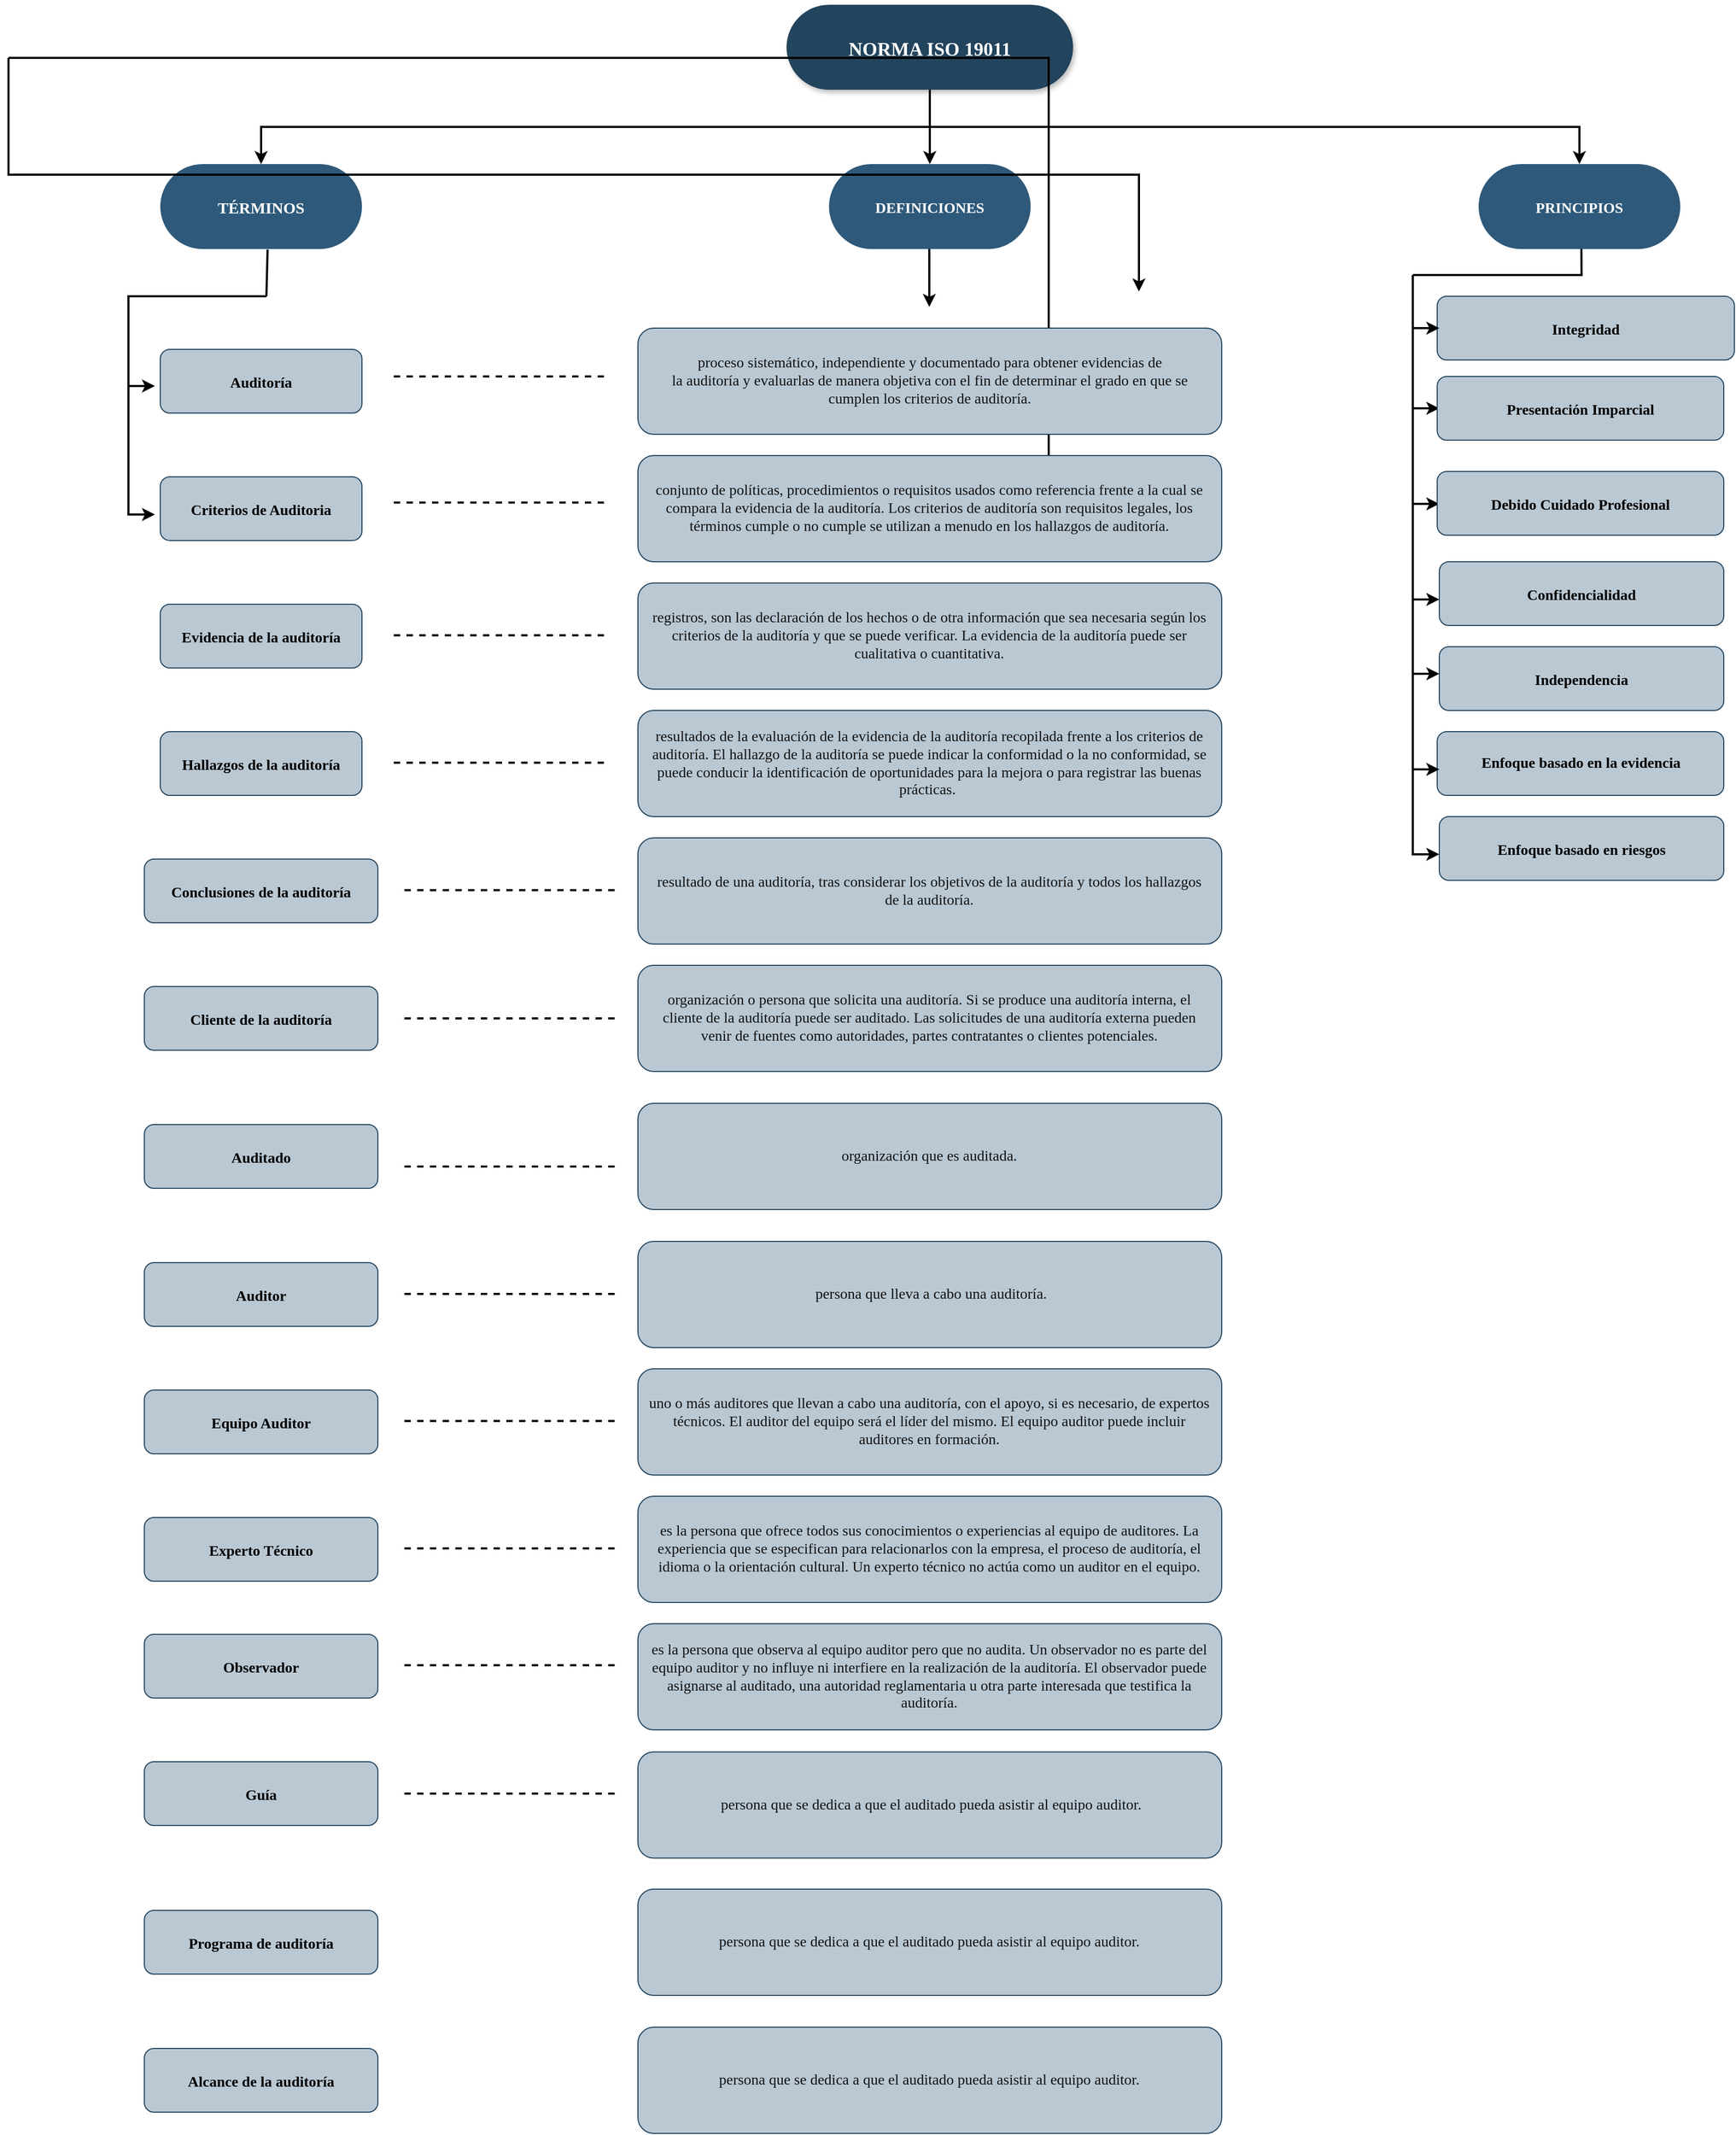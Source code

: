 <mxfile version="14.6.0" type="github">
  <diagram name="Page-1" id="2c0d36ab-eaac-3732-788b-9136903baeff">
    <mxGraphModel dx="2037" dy="1868" grid="1" gridSize="10" guides="1" tooltips="1" connect="1" arrows="1" fold="1" page="1" pageScale="1.5" pageWidth="1169" pageHeight="827" background="#ffffff" math="0" shadow="0">
      <root>
        <mxCell id="0" />
        <mxCell id="1" parent="0" />
        <mxCell id="2" value="NORMA ISO 19011" style="rounded=1;fillColor=#23445D;strokeColor=none;fontColor=#FFFFFF;fontStyle=1;fontFamily=Tahoma;fontSize=18;arcSize=50;shadow=1;sketch=0;glass=0;" parent="1" vertex="1">
          <mxGeometry x="710" y="185.5" width="270" height="80" as="geometry" />
        </mxCell>
        <mxCell id="4" value="PRINCIPIOS" style="rounded=1;gradientColor=none;strokeColor=none;fontColor=#FFFFFF;fontStyle=1;fontFamily=Tahoma;fontSize=14;arcSize=50;fillColor=#2E597A;" parent="1" vertex="1">
          <mxGeometry x="1362.0" y="335.5" width="190" height="80" as="geometry" />
        </mxCell>
        <mxCell id="9" value="" style="edgeStyle=elbowEdgeStyle;elbow=vertical;strokeWidth=2;rounded=0" parent="1" source="2" target="4" edge="1">
          <mxGeometry x="337" y="215.5" width="100" height="100" as="geometry">
            <mxPoint x="337" y="315.5" as="sourcePoint" />
            <mxPoint x="437" y="215.5" as="targetPoint" />
          </mxGeometry>
        </mxCell>
        <mxCell id="12" value="DEFINICIONES" style="rounded=1;gradientColor=none;strokeColor=none;fontColor=#FFFFFF;fontStyle=1;fontFamily=Tahoma;fontSize=14;arcSize=50;shadow=0;fillColor=#2E597A;" parent="1" vertex="1">
          <mxGeometry x="750.0" y="335.5" width="190" height="80" as="geometry" />
        </mxCell>
        <mxCell id="13" value="TÉRMINOS" style="rounded=1;gradientColor=none;strokeColor=none;fontColor=#FFFFFF;fontStyle=1;fontFamily=Tahoma;fontSize=15;arcSize=50;fillColor=#2E597A;" parent="1" vertex="1">
          <mxGeometry x="120" y="335.5" width="190" height="80" as="geometry" />
        </mxCell>
        <mxCell id="48" value="Integridad" style="rounded=1;strokeColor=#23445d;fontStyle=1;fontFamily=Tahoma;fontSize=14;fillColor=#bac8d3;" parent="1" vertex="1">
          <mxGeometry x="1323" y="460" width="280" height="60" as="geometry" />
        </mxCell>
        <mxCell id="59" value="" style="edgeStyle=elbowEdgeStyle;elbow=vertical;strokeWidth=2;rounded=0" parent="1" source="2" target="12" edge="1">
          <mxGeometry x="347" y="225.5" width="100" height="100" as="geometry">
            <mxPoint x="862.0" y="275.5" as="sourcePoint" />
            <mxPoint x="1467.0" y="345.5" as="targetPoint" />
          </mxGeometry>
        </mxCell>
        <mxCell id="61" value="" style="edgeStyle=elbowEdgeStyle;elbow=vertical;strokeWidth=2;rounded=0" parent="1" source="2" target="13" edge="1">
          <mxGeometry x="-23" y="135.5" width="100" height="100" as="geometry">
            <mxPoint x="-23" y="235.5" as="sourcePoint" />
            <mxPoint x="77" y="135.5" as="targetPoint" />
          </mxGeometry>
        </mxCell>
        <mxCell id="82" value="" style="edgeStyle=elbowEdgeStyle;elbow=horizontal;strokeWidth=2;rounded=0" parent="1" source="41" edge="1">
          <mxGeometry x="-23" y="135.5" width="100" height="100" as="geometry">
            <mxPoint x="-23" y="235.5" as="sourcePoint" />
            <mxPoint x="977" y="575.5" as="targetPoint" />
            <Array as="points">
              <mxPoint x="957" y="535.5" />
            </Array>
          </mxGeometry>
        </mxCell>
        <mxCell id="83" value="" style="edgeStyle=elbowEdgeStyle;elbow=horizontal;strokeWidth=2;rounded=0" parent="1" source="41" edge="1">
          <mxGeometry x="-23" y="135.5" width="100" height="100" as="geometry">
            <mxPoint x="-23" y="235.5" as="sourcePoint" />
            <mxPoint x="977" y="665.5" as="targetPoint" />
            <Array as="points">
              <mxPoint x="957" y="585.5" />
            </Array>
          </mxGeometry>
        </mxCell>
        <mxCell id="87" value="" style="edgeStyle=elbowEdgeStyle;elbow=horizontal;strokeWidth=2;rounded=0" parent="1" source="48" edge="1">
          <mxGeometry x="-90" y="125.5" width="100" height="100" as="geometry">
            <mxPoint x="-90" y="225.5" as="sourcePoint" />
            <mxPoint x="1325" y="565.5" as="targetPoint" />
            <Array as="points">
              <mxPoint x="1300" y="525.5" />
            </Array>
          </mxGeometry>
        </mxCell>
        <mxCell id="88" value="" style="edgeStyle=elbowEdgeStyle;elbow=horizontal;strokeWidth=2;rounded=0" parent="1" source="48" edge="1">
          <mxGeometry x="-90" y="125.5" width="100" height="100" as="geometry">
            <mxPoint x="-90" y="225.5" as="sourcePoint" />
            <mxPoint x="1325" y="655.5" as="targetPoint" />
            <Array as="points">
              <mxPoint x="1300" y="585.5" />
            </Array>
          </mxGeometry>
        </mxCell>
        <mxCell id="89" value="" style="edgeStyle=elbowEdgeStyle;elbow=horizontal;strokeWidth=2;rounded=0" parent="1" source="48" edge="1">
          <mxGeometry x="-90" y="125.5" width="100" height="100" as="geometry">
            <mxPoint x="-90" y="225.5" as="sourcePoint" />
            <mxPoint x="1325" y="745.5" as="targetPoint" />
            <Array as="points">
              <mxPoint x="1300" y="615.5" />
            </Array>
          </mxGeometry>
        </mxCell>
        <mxCell id="103" value="" style="edgeStyle=elbowEdgeStyle;elbow=vertical;strokeWidth=2;rounded=0" parent="1" source="10" edge="1">
          <mxGeometry x="-23" y="135.5" width="100" height="100" as="geometry">
            <mxPoint x="-23" y="235.5" as="sourcePoint" />
            <mxPoint x="1042" y="455.5" as="targetPoint" />
          </mxGeometry>
        </mxCell>
        <mxCell id="daP6FJy6vD_I7f9EfKvS-136" value="Presentación Imparcial" style="rounded=1;strokeColor=#23445d;fontStyle=1;fontFamily=Tahoma;fontSize=14;fillColor=#bac8d3;" vertex="1" parent="1">
          <mxGeometry x="1323" y="535.5" width="270" height="60" as="geometry" />
        </mxCell>
        <mxCell id="daP6FJy6vD_I7f9EfKvS-137" value="Debido Cuidado Profesional" style="rounded=1;strokeColor=#23445d;fontStyle=1;fontFamily=Tahoma;fontSize=14;fillColor=#bac8d3;" vertex="1" parent="1">
          <mxGeometry x="1323" y="625" width="270" height="60" as="geometry" />
        </mxCell>
        <mxCell id="daP6FJy6vD_I7f9EfKvS-141" value="Confidencialidad" style="rounded=1;strokeColor=#23445d;fontStyle=1;fontFamily=Tahoma;fontSize=14;fillColor=#bac8d3;" vertex="1" parent="1">
          <mxGeometry x="1325" y="710" width="268" height="60" as="geometry" />
        </mxCell>
        <mxCell id="daP6FJy6vD_I7f9EfKvS-142" value="Independencia" style="rounded=1;strokeColor=#23445d;fontStyle=1;fontFamily=Tahoma;fontSize=14;fillColor=#bac8d3;" vertex="1" parent="1">
          <mxGeometry x="1325" y="790" width="268" height="60" as="geometry" />
        </mxCell>
        <mxCell id="daP6FJy6vD_I7f9EfKvS-143" value="Enfoque basado en la evidencia" style="rounded=1;strokeColor=#23445d;fontStyle=1;fontFamily=Tahoma;fontSize=14;fillColor=#bac8d3;labelBackgroundColor=none;labelBorderColor=none;html=1;" vertex="1" parent="1">
          <mxGeometry x="1323" y="870" width="270" height="60" as="geometry" />
        </mxCell>
        <mxCell id="daP6FJy6vD_I7f9EfKvS-144" value="Enfoque basado en riesgos" style="rounded=1;strokeColor=#23445d;fontStyle=1;fontFamily=Tahoma;fontSize=14;fillColor=#bac8d3;" vertex="1" parent="1">
          <mxGeometry x="1325" y="950" width="268" height="60" as="geometry" />
        </mxCell>
        <mxCell id="daP6FJy6vD_I7f9EfKvS-145" value="" style="edgeStyle=elbowEdgeStyle;elbow=horizontal;strokeWidth=2;rounded=0" edge="1" parent="1">
          <mxGeometry x="-90" y="365.5" width="100" height="100" as="geometry">
            <mxPoint x="1300" y="740" as="sourcePoint" />
            <mxPoint x="1325" y="985.5" as="targetPoint" />
            <Array as="points">
              <mxPoint x="1300" y="855.5" />
            </Array>
          </mxGeometry>
        </mxCell>
        <mxCell id="daP6FJy6vD_I7f9EfKvS-146" value="" style="edgeStyle=elbowEdgeStyle;elbow=horizontal;strokeWidth=2;rounded=0" edge="1" parent="1">
          <mxGeometry x="-90" y="285.5" width="100" height="100" as="geometry">
            <mxPoint x="1300" y="660" as="sourcePoint" />
            <mxPoint x="1325" y="905.5" as="targetPoint" />
            <Array as="points">
              <mxPoint x="1300" y="775.5" />
            </Array>
          </mxGeometry>
        </mxCell>
        <mxCell id="daP6FJy6vD_I7f9EfKvS-147" value="" style="edgeStyle=elbowEdgeStyle;elbow=horizontal;strokeWidth=2;rounded=0" edge="1" parent="1">
          <mxGeometry x="-90" y="195.5" width="100" height="100" as="geometry">
            <mxPoint x="1300" y="570" as="sourcePoint" />
            <mxPoint x="1325" y="815.5" as="targetPoint" />
            <Array as="points">
              <mxPoint x="1300" y="685.5" />
            </Array>
          </mxGeometry>
        </mxCell>
        <mxCell id="daP6FJy6vD_I7f9EfKvS-149" value="Auditoría" style="rounded=1;strokeColor=#23445d;fontStyle=1;fontFamily=Tahoma;fontSize=14;fillColor=#bac8d3;" vertex="1" parent="1">
          <mxGeometry x="120" y="510" width="190" height="60" as="geometry" />
        </mxCell>
        <mxCell id="daP6FJy6vD_I7f9EfKvS-151" value="proceso sistemático, independiente y documentado para obtener evidencias de&#xa;la auditoría y evaluarlas de manera objetiva con el fin de determinar el grado en que se cumplen los criterios de auditoría." style="rounded=1;strokeColor=#23445d;fontStyle=0;fontFamily=Tahoma;fontSize=14;fillColor=#bac8d3;labelBackgroundColor=none;fontColor=#121212;whiteSpace=wrap;labelBorderColor=none;spacingTop=0;spacingBottom=0;spacingLeft=10;spacingRight=10;" vertex="1" parent="1">
          <mxGeometry x="570" y="490" width="550" height="100" as="geometry" />
        </mxCell>
        <mxCell id="daP6FJy6vD_I7f9EfKvS-155" value="" style="edgeStyle=elbowEdgeStyle;elbow=horizontal;strokeWidth=2;rounded=0" edge="1" parent="1">
          <mxGeometry x="-90" y="50" width="100" height="100" as="geometry">
            <mxPoint x="1300" y="530" as="sourcePoint" />
            <mxPoint x="1325" y="490" as="targetPoint" />
            <Array as="points">
              <mxPoint x="1300" y="450" />
            </Array>
          </mxGeometry>
        </mxCell>
        <mxCell id="daP6FJy6vD_I7f9EfKvS-158" value="" style="edgeStyle=elbowEdgeStyle;elbow=horizontal;strokeWidth=2;rounded=0;" edge="1" parent="1">
          <mxGeometry x="606.5" y="135.5" width="100" height="100" as="geometry">
            <mxPoint x="844.5" y="415.5" as="sourcePoint" />
            <mxPoint x="845" y="470" as="targetPoint" />
            <Array as="points">
              <mxPoint x="844.5" y="480" />
              <mxPoint x="859.5" y="480" />
              <mxPoint x="831.5" y="575.5" />
            </Array>
          </mxGeometry>
        </mxCell>
        <mxCell id="daP6FJy6vD_I7f9EfKvS-160" value="" style="endArrow=none;html=1;fontFamily=Tahoma;fontSize=65;fontColor=#121212;strokeWidth=2;" edge="1" parent="1">
          <mxGeometry width="50" height="50" relative="1" as="geometry">
            <mxPoint x="1300" y="490" as="sourcePoint" />
            <mxPoint x="1300" y="440" as="targetPoint" />
          </mxGeometry>
        </mxCell>
        <mxCell id="daP6FJy6vD_I7f9EfKvS-162" value="" style="endArrow=none;html=1;fontFamily=Tahoma;fontSize=65;fontColor=#121212;strokeWidth=2;" edge="1" parent="1">
          <mxGeometry width="50" height="50" relative="1" as="geometry">
            <mxPoint x="1300" y="440" as="sourcePoint" />
            <mxPoint x="1460" y="440" as="targetPoint" />
          </mxGeometry>
        </mxCell>
        <mxCell id="daP6FJy6vD_I7f9EfKvS-163" value="" style="endArrow=none;html=1;fontFamily=Tahoma;fontSize=65;fontColor=#121212;strokeWidth=2;" edge="1" parent="1">
          <mxGeometry width="50" height="50" relative="1" as="geometry">
            <mxPoint x="1458.83" y="415.5" as="sourcePoint" />
            <mxPoint x="1459" y="440" as="targetPoint" />
          </mxGeometry>
        </mxCell>
        <mxCell id="daP6FJy6vD_I7f9EfKvS-165" value="" style="endArrow=none;dashed=1;html=1;fontFamily=Tahoma;fontSize=65;fontColor=#121212;strokeWidth=2;" edge="1" parent="1">
          <mxGeometry width="50" height="50" relative="1" as="geometry">
            <mxPoint x="340" y="535.5" as="sourcePoint" />
            <mxPoint x="540" y="535.5" as="targetPoint" />
          </mxGeometry>
        </mxCell>
        <mxCell id="daP6FJy6vD_I7f9EfKvS-166" value="Criterios de Auditoria" style="rounded=1;strokeColor=#23445d;fontStyle=1;fontFamily=Tahoma;fontSize=14;fillColor=#bac8d3;" vertex="1" parent="1">
          <mxGeometry x="120" y="630" width="190" height="60" as="geometry" />
        </mxCell>
        <mxCell id="daP6FJy6vD_I7f9EfKvS-167" value="conjunto de políticas, procedimientos o requisitos usados como referencia frente a la cual se compara la evidencia de la auditoría. Los criterios de auditoría son requisitos legales, los términos cumple o no cumple se utilizan a menudo en los hallazgos de auditoría." style="rounded=1;strokeColor=#23445d;fontStyle=0;fontFamily=Tahoma;fontSize=14;fillColor=#bac8d3;labelBackgroundColor=none;fontColor=#121212;whiteSpace=wrap;labelBorderColor=none;spacingLeft=9;spacingRight=10;" vertex="1" parent="1">
          <mxGeometry x="570" y="610" width="550" height="100" as="geometry" />
        </mxCell>
        <mxCell id="daP6FJy6vD_I7f9EfKvS-168" value="" style="endArrow=none;dashed=1;html=1;fontFamily=Tahoma;fontSize=65;fontColor=#121212;strokeWidth=2;" edge="1" parent="1">
          <mxGeometry width="50" height="50" relative="1" as="geometry">
            <mxPoint x="340" y="654.29" as="sourcePoint" />
            <mxPoint x="540" y="654.29" as="targetPoint" />
          </mxGeometry>
        </mxCell>
        <mxCell id="daP6FJy6vD_I7f9EfKvS-169" value="Evidencia de la auditoría" style="rounded=1;strokeColor=#23445d;fontStyle=1;fontFamily=Tahoma;fontSize=14;fillColor=#bac8d3;" vertex="1" parent="1">
          <mxGeometry x="120" y="750" width="190" height="60" as="geometry" />
        </mxCell>
        <mxCell id="daP6FJy6vD_I7f9EfKvS-170" value="" style="endArrow=none;dashed=1;html=1;fontFamily=Tahoma;fontSize=65;fontColor=#121212;strokeWidth=2;" edge="1" parent="1">
          <mxGeometry width="50" height="50" relative="1" as="geometry">
            <mxPoint x="340" y="779.29" as="sourcePoint" />
            <mxPoint x="540" y="779.29" as="targetPoint" />
          </mxGeometry>
        </mxCell>
        <mxCell id="daP6FJy6vD_I7f9EfKvS-171" value="registros, son las declaración de los hechos o de otra información que sea necesaria según los criterios de la auditoría y que se puede verificar. La evidencia de la auditoría puede ser cualitativa o cuantitativa." style="rounded=1;strokeColor=#23445d;fontStyle=0;fontFamily=Tahoma;fontSize=14;fillColor=#bac8d3;labelBackgroundColor=none;fontColor=#121212;whiteSpace=wrap;labelBorderColor=none;spacingLeft=9;spacingRight=10;" vertex="1" parent="1">
          <mxGeometry x="570" y="730" width="550" height="100" as="geometry" />
        </mxCell>
        <mxCell id="daP6FJy6vD_I7f9EfKvS-173" value="" style="edgeStyle=elbowEdgeStyle;elbow=horizontal;strokeWidth=2;rounded=0" edge="1" parent="1">
          <mxGeometry x="-1300" y="104.5" width="100" height="100" as="geometry">
            <mxPoint x="90" y="584.5" as="sourcePoint" />
            <mxPoint x="115" y="544.5" as="targetPoint" />
            <Array as="points">
              <mxPoint x="90" y="504.5" />
            </Array>
          </mxGeometry>
        </mxCell>
        <mxCell id="daP6FJy6vD_I7f9EfKvS-174" value="" style="endArrow=none;html=1;fontFamily=Tahoma;fontSize=65;fontColor=#121212;strokeWidth=2;" edge="1" parent="1">
          <mxGeometry width="50" height="50" relative="1" as="geometry">
            <mxPoint x="90" y="544.5" as="sourcePoint" />
            <mxPoint x="90" y="490" as="targetPoint" />
          </mxGeometry>
        </mxCell>
        <mxCell id="daP6FJy6vD_I7f9EfKvS-175" value="" style="endArrow=none;html=1;fontFamily=Tahoma;fontSize=65;fontColor=#121212;strokeWidth=2;" edge="1" parent="1">
          <mxGeometry width="50" height="50" relative="1" as="geometry">
            <mxPoint x="90" y="460" as="sourcePoint" />
            <mxPoint x="220" y="460" as="targetPoint" />
          </mxGeometry>
        </mxCell>
        <mxCell id="daP6FJy6vD_I7f9EfKvS-176" value="" style="endArrow=none;html=1;fontFamily=Tahoma;fontSize=65;fontColor=#121212;strokeWidth=2;exitX=0.532;exitY=1.006;exitDx=0;exitDy=0;exitPerimeter=0;" edge="1" parent="1" source="13">
          <mxGeometry width="50" height="50" relative="1" as="geometry">
            <mxPoint x="210" y="440" as="sourcePoint" />
            <mxPoint x="220" y="460" as="targetPoint" />
          </mxGeometry>
        </mxCell>
        <mxCell id="daP6FJy6vD_I7f9EfKvS-177" value="Hallazgos de la auditoría" style="rounded=1;strokeColor=#23445d;fontStyle=1;fontFamily=Tahoma;fontSize=14;fillColor=#bac8d3;" vertex="1" parent="1">
          <mxGeometry x="120" y="870" width="190" height="60" as="geometry" />
        </mxCell>
        <mxCell id="daP6FJy6vD_I7f9EfKvS-178" value="resultados de la evaluación de la evidencia de la auditoría recopilada frente a los criterios de auditoría. El hallazgo de la auditoría se puede indicar la conformidad o la no conformidad, se puede conducir la identificación de oportunidades para la mejora o para registrar las buenas prácticas. " style="rounded=1;strokeColor=#23445d;fontStyle=0;fontFamily=Tahoma;fontSize=14;fillColor=#bac8d3;labelBackgroundColor=none;fontColor=#121212;whiteSpace=wrap;labelBorderColor=none;spacingLeft=9;spacingRight=10;" vertex="1" parent="1">
          <mxGeometry x="570" y="850" width="550" height="100" as="geometry" />
        </mxCell>
        <mxCell id="daP6FJy6vD_I7f9EfKvS-179" value="" style="endArrow=none;dashed=1;html=1;fontFamily=Tahoma;fontSize=65;fontColor=#121212;strokeWidth=2;" edge="1" parent="1">
          <mxGeometry width="50" height="50" relative="1" as="geometry">
            <mxPoint x="340" y="899.29" as="sourcePoint" />
            <mxPoint x="540" y="899.29" as="targetPoint" />
          </mxGeometry>
        </mxCell>
        <mxCell id="daP6FJy6vD_I7f9EfKvS-180" value="Conclusiones de la auditoría" style="rounded=1;strokeColor=#23445d;fontStyle=1;fontFamily=Tahoma;fontSize=14;fillColor=#bac8d3;" vertex="1" parent="1">
          <mxGeometry x="105" y="990" width="220" height="60" as="geometry" />
        </mxCell>
        <mxCell id="daP6FJy6vD_I7f9EfKvS-181" value="resultado de una auditoría, tras considerar los objetivos de la auditoría y todos los hallazgos de la auditoría." style="rounded=1;strokeColor=#23445d;fontStyle=0;fontFamily=Tahoma;fontSize=14;fillColor=#bac8d3;labelBackgroundColor=none;fontColor=#121212;whiteSpace=wrap;labelBorderColor=none;spacingLeft=9;spacingRight=10;" vertex="1" parent="1">
          <mxGeometry x="570" y="970" width="550" height="100" as="geometry" />
        </mxCell>
        <mxCell id="daP6FJy6vD_I7f9EfKvS-182" value="" style="endArrow=none;dashed=1;html=1;fontFamily=Tahoma;fontSize=65;fontColor=#121212;strokeWidth=2;" edge="1" parent="1">
          <mxGeometry width="50" height="50" relative="1" as="geometry">
            <mxPoint x="350" y="1019.29" as="sourcePoint" />
            <mxPoint x="550" y="1019.29" as="targetPoint" />
          </mxGeometry>
        </mxCell>
        <mxCell id="daP6FJy6vD_I7f9EfKvS-183" value="" style="edgeStyle=elbowEdgeStyle;elbow=horizontal;strokeWidth=2;rounded=0" edge="1" parent="1">
          <mxGeometry x="-1300" y="135.5" width="100" height="100" as="geometry">
            <mxPoint x="100" y="460" as="sourcePoint" />
            <mxPoint x="115" y="665.5" as="targetPoint" />
            <Array as="points">
              <mxPoint x="90" y="595.5" />
            </Array>
          </mxGeometry>
        </mxCell>
        <mxCell id="daP6FJy6vD_I7f9EfKvS-184" value="Cliente de la auditoría" style="rounded=1;strokeColor=#23445d;fontStyle=1;fontFamily=Tahoma;fontSize=14;fillColor=#bac8d3;" vertex="1" parent="1">
          <mxGeometry x="105" y="1110" width="220" height="60" as="geometry" />
        </mxCell>
        <mxCell id="daP6FJy6vD_I7f9EfKvS-185" value="" style="endArrow=none;dashed=1;html=1;fontFamily=Tahoma;fontSize=65;fontColor=#121212;strokeWidth=2;" edge="1" parent="1">
          <mxGeometry width="50" height="50" relative="1" as="geometry">
            <mxPoint x="350" y="1140" as="sourcePoint" />
            <mxPoint x="550" y="1140" as="targetPoint" />
          </mxGeometry>
        </mxCell>
        <mxCell id="daP6FJy6vD_I7f9EfKvS-186" value="organización o persona que solicita una auditoría. Si se produce una auditoría interna, el cliente de la auditoría puede ser auditado. Las solicitudes de una auditoría externa pueden venir de fuentes como autoridades, partes contratantes o clientes potenciales." style="rounded=1;strokeColor=#23445d;fontStyle=0;fontFamily=Tahoma;fontSize=14;fillColor=#bac8d3;labelBackgroundColor=none;fontColor=#121212;whiteSpace=wrap;labelBorderColor=none;spacingLeft=9;spacingRight=10;" vertex="1" parent="1">
          <mxGeometry x="570" y="1090" width="550" height="100" as="geometry" />
        </mxCell>
        <mxCell id="daP6FJy6vD_I7f9EfKvS-187" value="Auditado" style="rounded=1;strokeColor=#23445d;fontStyle=1;fontFamily=Tahoma;fontSize=14;fillColor=#bac8d3;" vertex="1" parent="1">
          <mxGeometry x="105" y="1240" width="220" height="60" as="geometry" />
        </mxCell>
        <mxCell id="daP6FJy6vD_I7f9EfKvS-188" value="" style="endArrow=none;dashed=1;html=1;fontFamily=Tahoma;fontSize=65;fontColor=#121212;strokeWidth=2;" edge="1" parent="1">
          <mxGeometry width="50" height="50" relative="1" as="geometry">
            <mxPoint x="350" y="1279.5" as="sourcePoint" />
            <mxPoint x="550" y="1279.5" as="targetPoint" />
          </mxGeometry>
        </mxCell>
        <mxCell id="daP6FJy6vD_I7f9EfKvS-189" value="organización que es auditada." style="rounded=1;strokeColor=#23445d;fontStyle=0;fontFamily=Tahoma;fontSize=14;fillColor=#bac8d3;labelBackgroundColor=none;fontColor=#121212;whiteSpace=wrap;labelBorderColor=none;spacingLeft=9;spacingRight=10;" vertex="1" parent="1">
          <mxGeometry x="570" y="1220" width="550" height="100" as="geometry" />
        </mxCell>
        <mxCell id="daP6FJy6vD_I7f9EfKvS-190" value="Auditor" style="rounded=1;strokeColor=#23445d;fontStyle=1;fontFamily=Tahoma;fontSize=14;fillColor=#bac8d3;" vertex="1" parent="1">
          <mxGeometry x="105" y="1370" width="220" height="60" as="geometry" />
        </mxCell>
        <mxCell id="daP6FJy6vD_I7f9EfKvS-192" value=" persona que lleva a cabo una auditoría." style="rounded=1;strokeColor=#23445d;fontStyle=0;fontFamily=Tahoma;fontSize=14;fillColor=#bac8d3;labelBackgroundColor=none;fontColor=#121212;whiteSpace=wrap;labelBorderColor=none;spacingLeft=9;spacingRight=10;" vertex="1" parent="1">
          <mxGeometry x="570" y="1350" width="550" height="100" as="geometry" />
        </mxCell>
        <mxCell id="daP6FJy6vD_I7f9EfKvS-193" value="" style="endArrow=none;dashed=1;html=1;fontFamily=Tahoma;fontSize=65;fontColor=#121212;strokeWidth=2;" edge="1" parent="1">
          <mxGeometry width="50" height="50" relative="1" as="geometry">
            <mxPoint x="350" y="1399.5" as="sourcePoint" />
            <mxPoint x="550" y="1399.5" as="targetPoint" />
          </mxGeometry>
        </mxCell>
        <mxCell id="daP6FJy6vD_I7f9EfKvS-194" value="Equipo Auditor" style="rounded=1;strokeColor=#23445d;fontStyle=1;fontFamily=Tahoma;fontSize=14;fillColor=#bac8d3;" vertex="1" parent="1">
          <mxGeometry x="105" y="1490" width="220" height="60" as="geometry" />
        </mxCell>
        <mxCell id="daP6FJy6vD_I7f9EfKvS-195" value="uno o más auditores que llevan a cabo una auditoría, con el apoyo, si es necesario, de expertos técnicos. El auditor del equipo será el líder del mismo. El equipo auditor puede incluir auditores en formación." style="rounded=1;strokeColor=#23445d;fontStyle=0;fontFamily=Tahoma;fontSize=14;fillColor=#bac8d3;labelBackgroundColor=none;fontColor=#121212;whiteSpace=wrap;labelBorderColor=none;spacingLeft=9;spacingRight=10;" vertex="1" parent="1">
          <mxGeometry x="570" y="1470" width="550" height="100" as="geometry" />
        </mxCell>
        <mxCell id="daP6FJy6vD_I7f9EfKvS-196" value="" style="endArrow=none;dashed=1;html=1;fontFamily=Tahoma;fontSize=65;fontColor=#121212;strokeWidth=2;" edge="1" parent="1">
          <mxGeometry width="50" height="50" relative="1" as="geometry">
            <mxPoint x="350" y="1519.17" as="sourcePoint" />
            <mxPoint x="550" y="1519.17" as="targetPoint" />
          </mxGeometry>
        </mxCell>
        <mxCell id="daP6FJy6vD_I7f9EfKvS-197" value="Experto Técnico" style="rounded=1;strokeColor=#23445d;fontStyle=1;fontFamily=Tahoma;fontSize=14;fillColor=#bac8d3;" vertex="1" parent="1">
          <mxGeometry x="105" y="1610" width="220" height="60" as="geometry" />
        </mxCell>
        <mxCell id="daP6FJy6vD_I7f9EfKvS-198" value="" style="endArrow=none;dashed=1;html=1;fontFamily=Tahoma;fontSize=65;fontColor=#121212;strokeWidth=2;" edge="1" parent="1">
          <mxGeometry width="50" height="50" relative="1" as="geometry">
            <mxPoint x="350" y="1639.17" as="sourcePoint" />
            <mxPoint x="550" y="1639.17" as="targetPoint" />
          </mxGeometry>
        </mxCell>
        <mxCell id="daP6FJy6vD_I7f9EfKvS-199" value="es la persona que ofrece todos sus conocimientos o experiencias al equipo de auditores. La experiencia que se especifican para relacionarlos con la empresa, el proceso de auditoría, el idioma o la orientación cultural. Un experto técnico no actúa como un auditor en el equipo." style="rounded=1;strokeColor=#23445d;fontStyle=0;fontFamily=Tahoma;fontSize=14;fillColor=#bac8d3;labelBackgroundColor=none;fontColor=#121212;whiteSpace=wrap;labelBorderColor=none;spacingLeft=9;spacingRight=10;" vertex="1" parent="1">
          <mxGeometry x="570" y="1590" width="550" height="100" as="geometry" />
        </mxCell>
        <mxCell id="daP6FJy6vD_I7f9EfKvS-200" value="Observador" style="rounded=1;strokeColor=#23445d;fontStyle=1;fontFamily=Tahoma;fontSize=14;fillColor=#bac8d3;" vertex="1" parent="1">
          <mxGeometry x="105" y="1720" width="220" height="60" as="geometry" />
        </mxCell>
        <mxCell id="daP6FJy6vD_I7f9EfKvS-201" value="" style="endArrow=none;dashed=1;html=1;fontFamily=Tahoma;fontSize=65;fontColor=#121212;strokeWidth=2;" edge="1" parent="1">
          <mxGeometry width="50" height="50" relative="1" as="geometry">
            <mxPoint x="350" y="1749.17" as="sourcePoint" />
            <mxPoint x="550" y="1749.17" as="targetPoint" />
          </mxGeometry>
        </mxCell>
        <mxCell id="daP6FJy6vD_I7f9EfKvS-202" value="es la persona que observa al equipo auditor pero que no audita. Un observador no es parte del equipo auditor y no influye ni interfiere en la realización de la auditoría. El observador puede asignarse al auditado, una autoridad reglamentaria u otra parte interesada que testifica la auditoría." style="rounded=1;strokeColor=#23445d;fontStyle=0;fontFamily=Tahoma;fontSize=14;fillColor=#bac8d3;labelBackgroundColor=none;fontColor=#121212;whiteSpace=wrap;labelBorderColor=none;spacingLeft=9;spacingRight=10;" vertex="1" parent="1">
          <mxGeometry x="570" y="1710" width="550" height="100" as="geometry" />
        </mxCell>
        <mxCell id="daP6FJy6vD_I7f9EfKvS-203" value="Guía" style="rounded=1;strokeColor=#23445d;fontStyle=1;fontFamily=Tahoma;fontSize=14;fillColor=#bac8d3;" vertex="1" parent="1">
          <mxGeometry x="105" y="1840" width="220" height="60" as="geometry" />
        </mxCell>
        <mxCell id="daP6FJy6vD_I7f9EfKvS-204" value="" style="endArrow=none;dashed=1;html=1;fontFamily=Tahoma;fontSize=65;fontColor=#121212;strokeWidth=2;" edge="1" parent="1">
          <mxGeometry width="50" height="50" relative="1" as="geometry">
            <mxPoint x="350" y="1870.0" as="sourcePoint" />
            <mxPoint x="550" y="1870.0" as="targetPoint" />
          </mxGeometry>
        </mxCell>
        <mxCell id="daP6FJy6vD_I7f9EfKvS-205" value=" persona que se dedica a que el auditado pueda asistir al equipo auditor." style="rounded=1;strokeColor=#23445d;fontStyle=0;fontFamily=Tahoma;fontSize=14;fillColor=#bac8d3;labelBackgroundColor=none;fontColor=#121212;whiteSpace=wrap;labelBorderColor=none;spacingLeft=9;spacingRight=10;" vertex="1" parent="1">
          <mxGeometry x="570" y="1830.75" width="550" height="100" as="geometry" />
        </mxCell>
        <mxCell id="daP6FJy6vD_I7f9EfKvS-206" value="Programa de auditoría" style="rounded=1;strokeColor=#23445d;fontStyle=1;fontFamily=Tahoma;fontSize=14;fillColor=#bac8d3;" vertex="1" parent="1">
          <mxGeometry x="105" y="1980" width="220" height="60" as="geometry" />
        </mxCell>
        <mxCell id="daP6FJy6vD_I7f9EfKvS-207" value="persona que se dedica a que el auditado pueda asistir al equipo auditor." style="rounded=1;strokeColor=#23445d;fontStyle=0;fontFamily=Tahoma;fontSize=14;fillColor=#bac8d3;labelBackgroundColor=none;fontColor=#121212;whiteSpace=wrap;labelBorderColor=none;spacingLeft=9;spacingRight=10;" vertex="1" parent="1">
          <mxGeometry x="570" y="1960" width="550" height="100" as="geometry" />
        </mxCell>
        <mxCell id="daP6FJy6vD_I7f9EfKvS-208" value="Alcance de la auditoría" style="rounded=1;strokeColor=#23445d;fontStyle=1;fontFamily=Tahoma;fontSize=14;fillColor=#bac8d3;" vertex="1" parent="1">
          <mxGeometry x="105" y="2110" width="220" height="60" as="geometry" />
        </mxCell>
        <mxCell id="daP6FJy6vD_I7f9EfKvS-209" value="persona que se dedica a que el auditado pueda asistir al equipo auditor." style="rounded=1;strokeColor=#23445d;fontStyle=0;fontFamily=Tahoma;fontSize=14;fillColor=#bac8d3;labelBackgroundColor=none;fontColor=#121212;whiteSpace=wrap;labelBorderColor=none;spacingLeft=9;spacingRight=10;" vertex="1" parent="1">
          <mxGeometry x="570" y="2090" width="550" height="100" as="geometry" />
        </mxCell>
      </root>
    </mxGraphModel>
  </diagram>
</mxfile>
